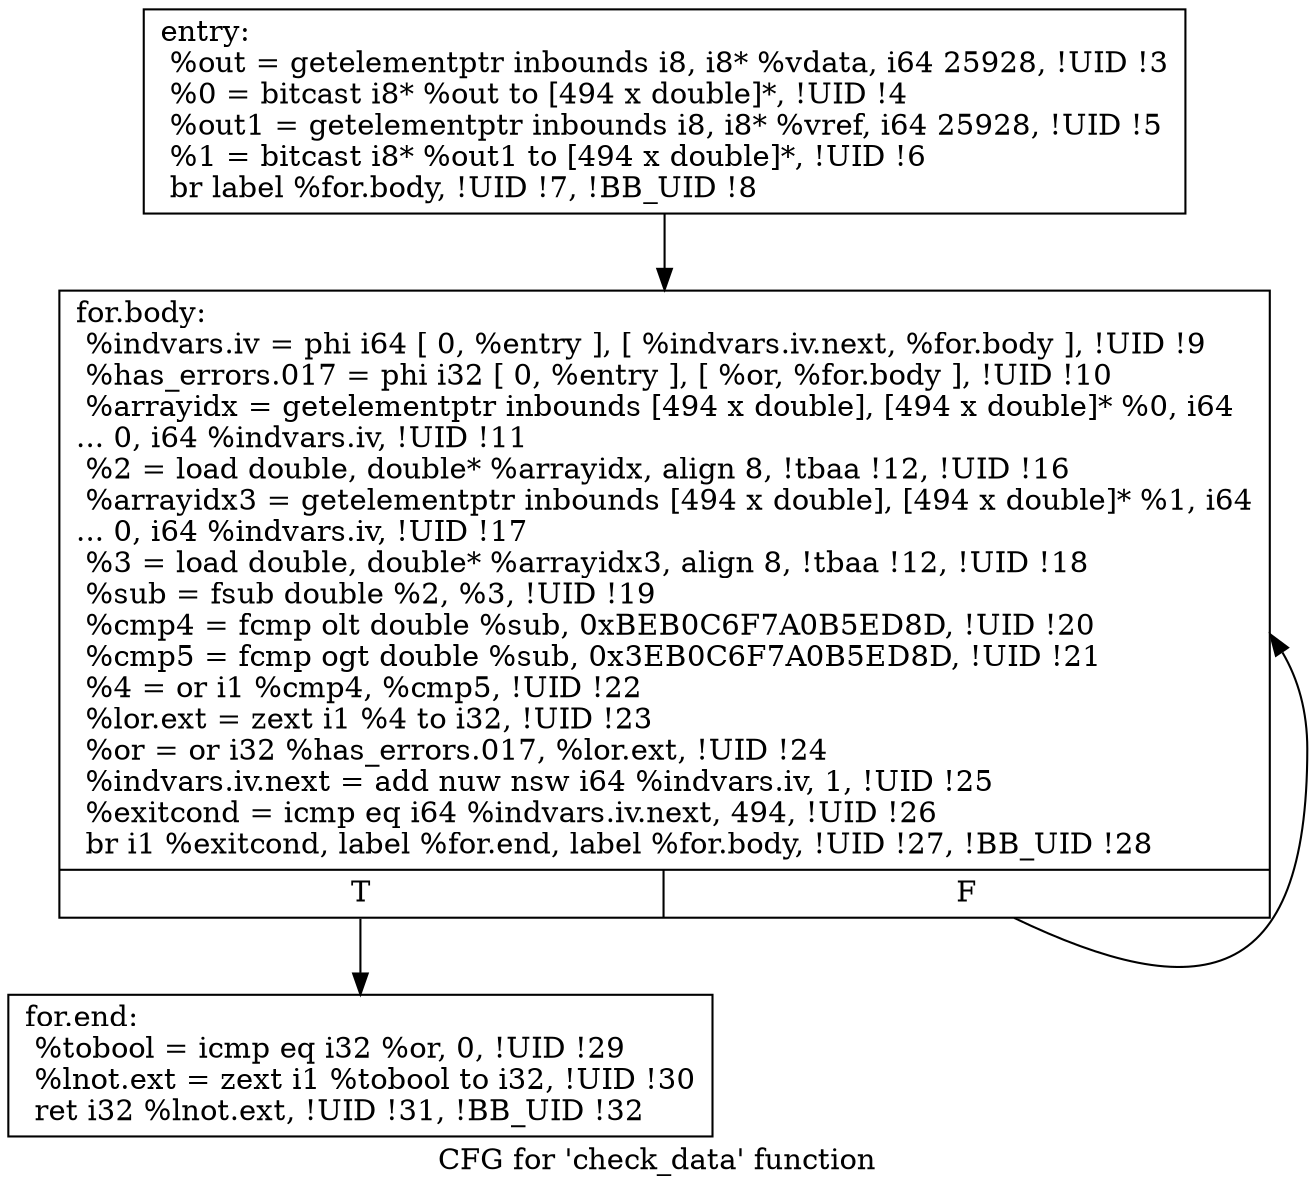 digraph "CFG for 'check_data' function" {
	label="CFG for 'check_data' function";

	Node0x563f7001a500 [shape=record,label="{entry:\l  %out = getelementptr inbounds i8, i8* %vdata, i64 25928, !UID !3\l  %0 = bitcast i8* %out to [494 x double]*, !UID !4\l  %out1 = getelementptr inbounds i8, i8* %vref, i64 25928, !UID !5\l  %1 = bitcast i8* %out1 to [494 x double]*, !UID !6\l  br label %for.body, !UID !7, !BB_UID !8\l}"];
	Node0x563f7001a500 -> Node0x563f7001aa20;
	Node0x563f7001aa20 [shape=record,label="{for.body:                                         \l  %indvars.iv = phi i64 [ 0, %entry ], [ %indvars.iv.next, %for.body ], !UID !9\l  %has_errors.017 = phi i32 [ 0, %entry ], [ %or, %for.body ], !UID !10\l  %arrayidx = getelementptr inbounds [494 x double], [494 x double]* %0, i64\l... 0, i64 %indvars.iv, !UID !11\l  %2 = load double, double* %arrayidx, align 8, !tbaa !12, !UID !16\l  %arrayidx3 = getelementptr inbounds [494 x double], [494 x double]* %1, i64\l... 0, i64 %indvars.iv, !UID !17\l  %3 = load double, double* %arrayidx3, align 8, !tbaa !12, !UID !18\l  %sub = fsub double %2, %3, !UID !19\l  %cmp4 = fcmp olt double %sub, 0xBEB0C6F7A0B5ED8D, !UID !20\l  %cmp5 = fcmp ogt double %sub, 0x3EB0C6F7A0B5ED8D, !UID !21\l  %4 = or i1 %cmp4, %cmp5, !UID !22\l  %lor.ext = zext i1 %4 to i32, !UID !23\l  %or = or i32 %has_errors.017, %lor.ext, !UID !24\l  %indvars.iv.next = add nuw nsw i64 %indvars.iv, 1, !UID !25\l  %exitcond = icmp eq i64 %indvars.iv.next, 494, !UID !26\l  br i1 %exitcond, label %for.end, label %for.body, !UID !27, !BB_UID !28\l|{<s0>T|<s1>F}}"];
	Node0x563f7001aa20:s0 -> Node0x563f7001aa70;
	Node0x563f7001aa20:s1 -> Node0x563f7001aa20;
	Node0x563f7001aa70 [shape=record,label="{for.end:                                          \l  %tobool = icmp eq i32 %or, 0, !UID !29\l  %lnot.ext = zext i1 %tobool to i32, !UID !30\l  ret i32 %lnot.ext, !UID !31, !BB_UID !32\l}"];
}
